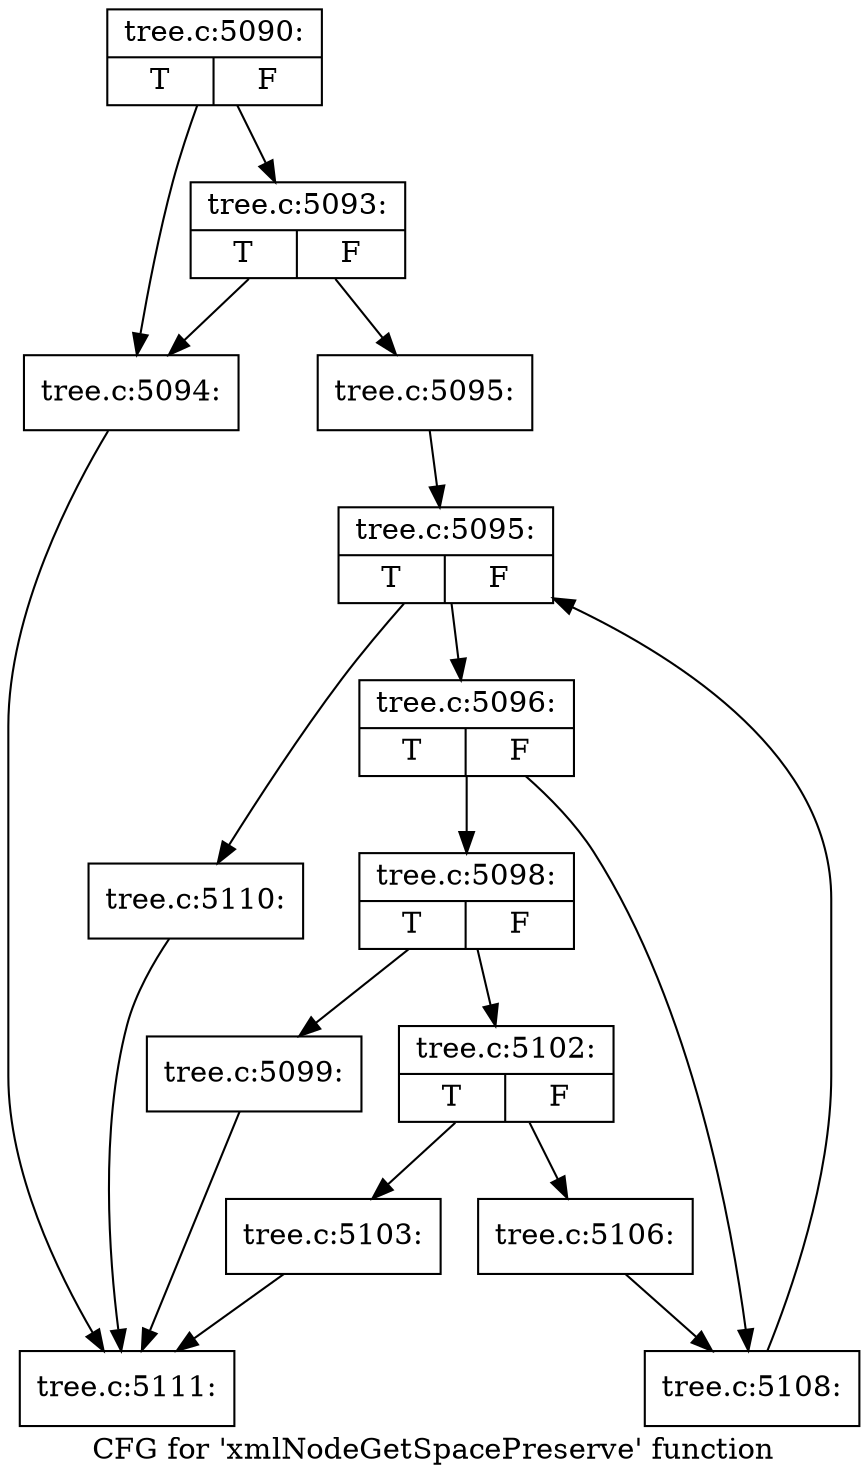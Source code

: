 digraph "CFG for 'xmlNodeGetSpacePreserve' function" {
	label="CFG for 'xmlNodeGetSpacePreserve' function";

	Node0x4361960 [shape=record,label="{tree.c:5090:|{<s0>T|<s1>F}}"];
	Node0x4361960 -> Node0x3e6e5e0;
	Node0x4361960 -> Node0x4367e60;
	Node0x4367e60 [shape=record,label="{tree.c:5093:|{<s0>T|<s1>F}}"];
	Node0x4367e60 -> Node0x3e6e5e0;
	Node0x4367e60 -> Node0x4367e10;
	Node0x3e6e5e0 [shape=record,label="{tree.c:5094:}"];
	Node0x3e6e5e0 -> Node0x4522b20;
	Node0x4367e10 [shape=record,label="{tree.c:5095:}"];
	Node0x4367e10 -> Node0x43618e0;
	Node0x43618e0 [shape=record,label="{tree.c:5095:|{<s0>T|<s1>F}}"];
	Node0x43618e0 -> Node0x43a25b0;
	Node0x43618e0 -> Node0x43a23e0;
	Node0x43a25b0 [shape=record,label="{tree.c:5096:|{<s0>T|<s1>F}}"];
	Node0x43a25b0 -> Node0x43a2980;
	Node0x43a25b0 -> Node0x43a29d0;
	Node0x43a2980 [shape=record,label="{tree.c:5098:|{<s0>T|<s1>F}}"];
	Node0x43a2980 -> Node0x43a2d90;
	Node0x43a2980 -> Node0x43a2de0;
	Node0x43a2d90 [shape=record,label="{tree.c:5099:}"];
	Node0x43a2d90 -> Node0x4522b20;
	Node0x43a2de0 [shape=record,label="{tree.c:5102:|{<s0>T|<s1>F}}"];
	Node0x43a2de0 -> Node0x452e870;
	Node0x43a2de0 -> Node0x452e8c0;
	Node0x452e870 [shape=record,label="{tree.c:5103:}"];
	Node0x452e870 -> Node0x4522b20;
	Node0x452e8c0 [shape=record,label="{tree.c:5106:}"];
	Node0x452e8c0 -> Node0x43a29d0;
	Node0x43a29d0 [shape=record,label="{tree.c:5108:}"];
	Node0x43a29d0 -> Node0x43618e0;
	Node0x43a23e0 [shape=record,label="{tree.c:5110:}"];
	Node0x43a23e0 -> Node0x4522b20;
	Node0x4522b20 [shape=record,label="{tree.c:5111:}"];
}

